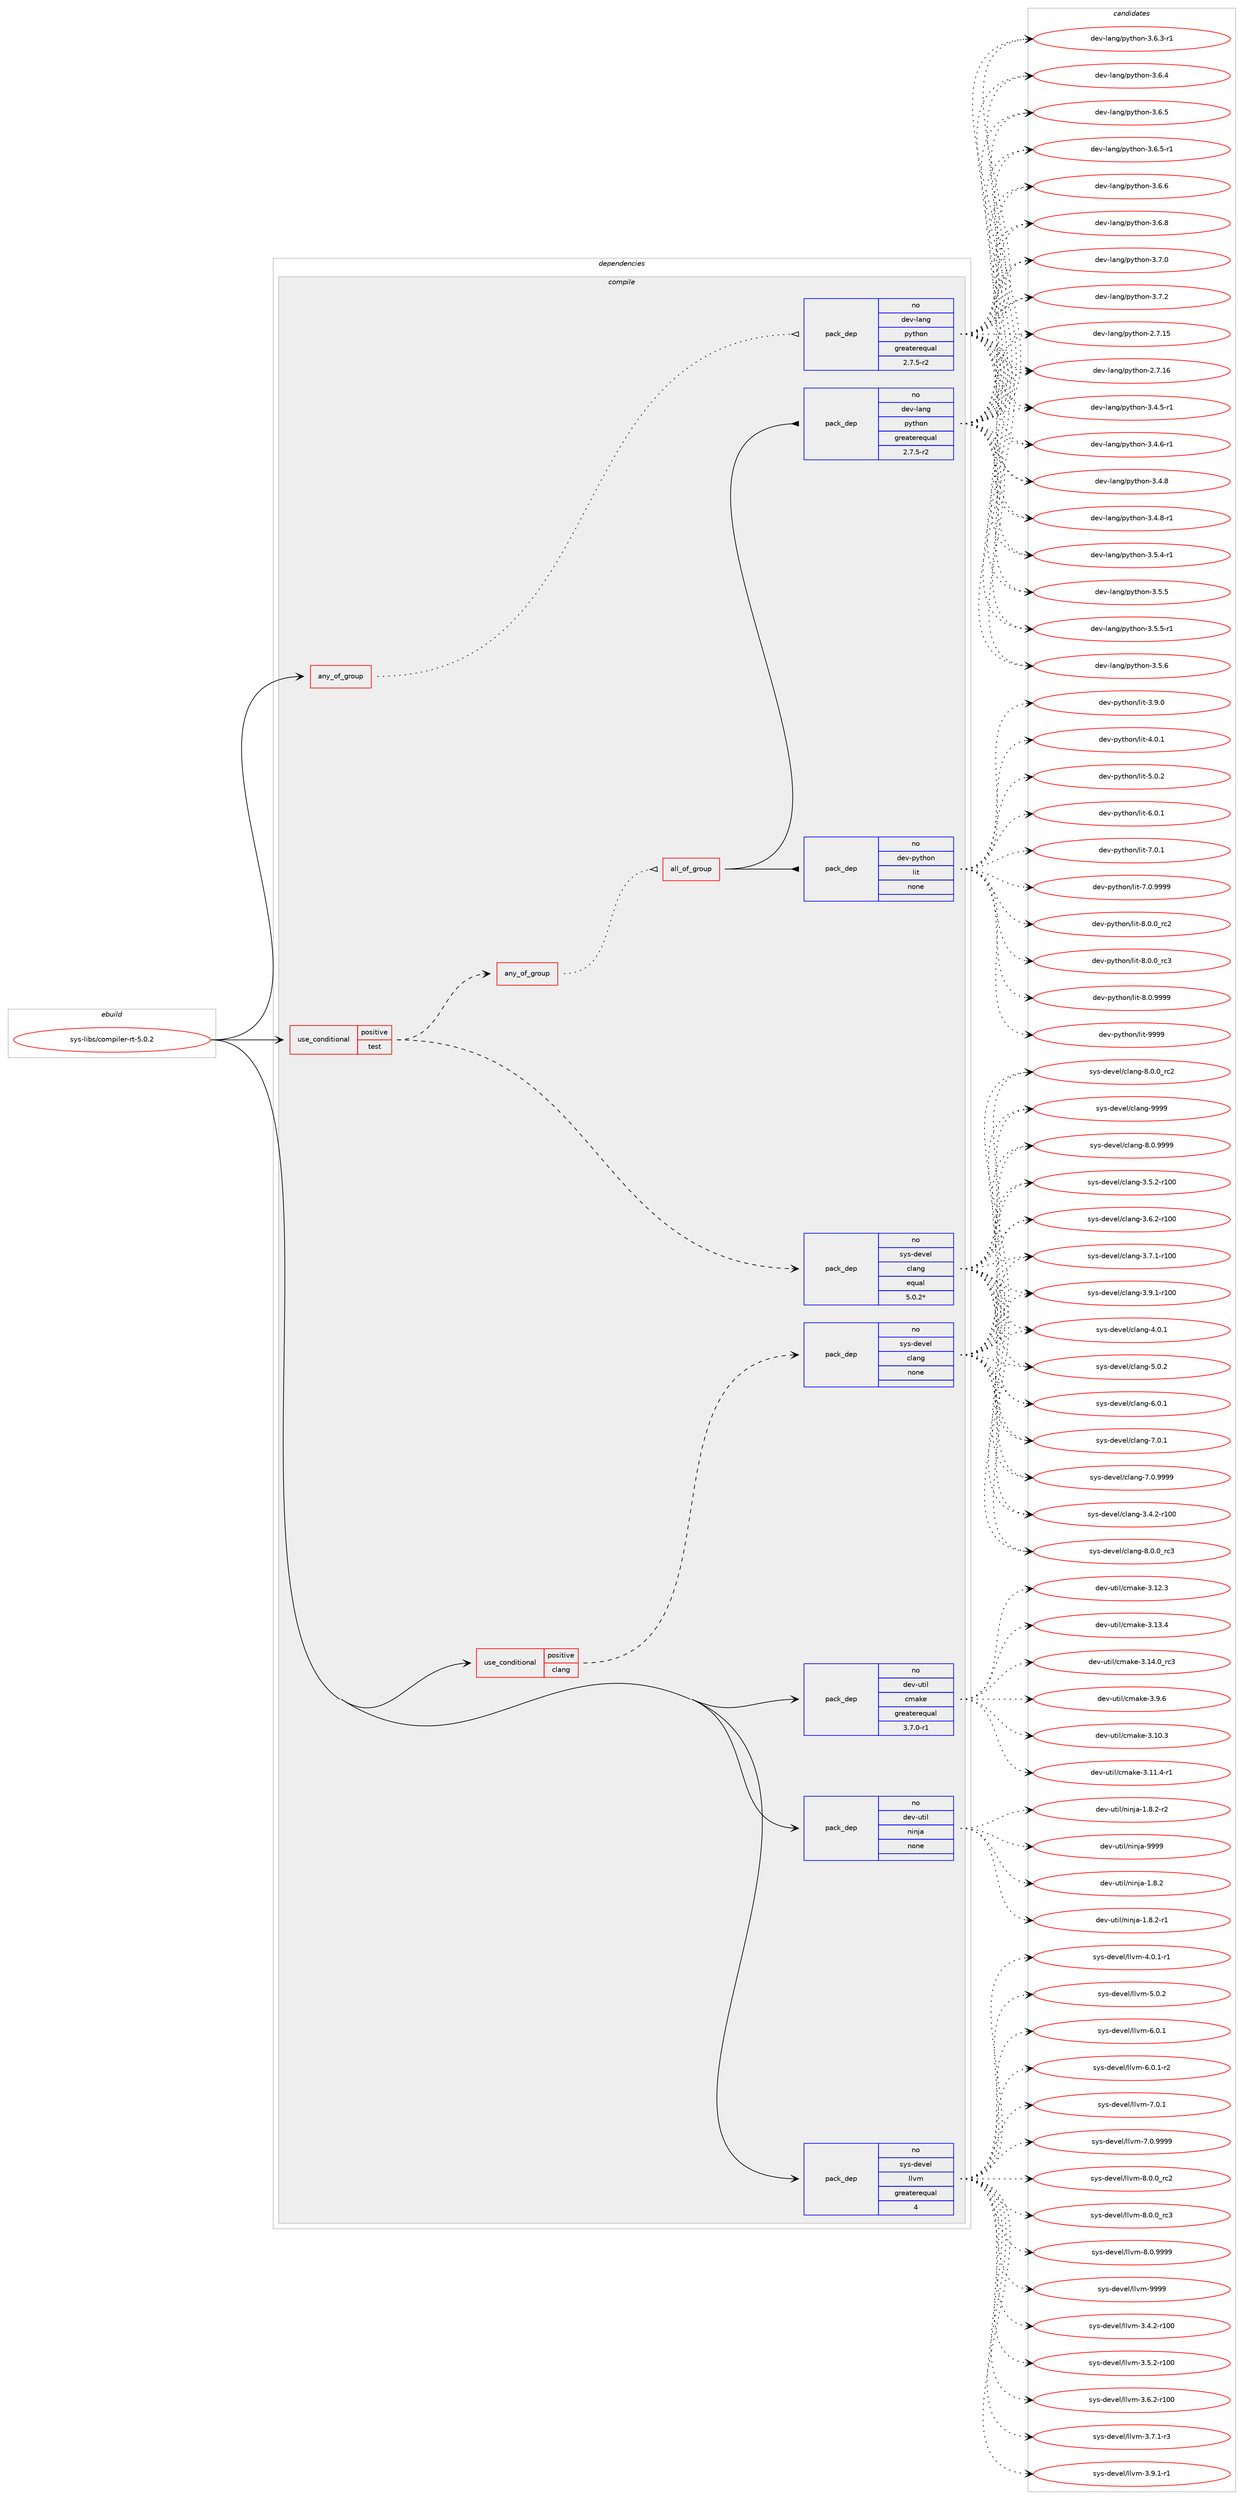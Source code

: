digraph prolog {

# *************
# Graph options
# *************

newrank=true;
concentrate=true;
compound=true;
graph [rankdir=LR,fontname=Helvetica,fontsize=10,ranksep=1.5];#, ranksep=2.5, nodesep=0.2];
edge  [arrowhead=vee];
node  [fontname=Helvetica,fontsize=10];

# **********
# The ebuild
# **********

subgraph cluster_leftcol {
color=gray;
rank=same;
label=<<i>ebuild</i>>;
id [label="sys-libs/compiler-rt-5.0.2", color=red, width=4, href="../sys-libs/compiler-rt-5.0.2.svg"];
}

# ****************
# The dependencies
# ****************

subgraph cluster_midcol {
color=gray;
label=<<i>dependencies</i>>;
subgraph cluster_compile {
fillcolor="#eeeeee";
style=filled;
label=<<i>compile</i>>;
subgraph any27610 {
dependency1736306 [label=<<TABLE BORDER="0" CELLBORDER="1" CELLSPACING="0" CELLPADDING="4"><TR><TD CELLPADDING="10">any_of_group</TD></TR></TABLE>>, shape=none, color=red];subgraph pack1246339 {
dependency1736307 [label=<<TABLE BORDER="0" CELLBORDER="1" CELLSPACING="0" CELLPADDING="4" WIDTH="220"><TR><TD ROWSPAN="6" CELLPADDING="30">pack_dep</TD></TR><TR><TD WIDTH="110">no</TD></TR><TR><TD>dev-lang</TD></TR><TR><TD>python</TD></TR><TR><TD>greaterequal</TD></TR><TR><TD>2.7.5-r2</TD></TR></TABLE>>, shape=none, color=blue];
}
dependency1736306:e -> dependency1736307:w [weight=20,style="dotted",arrowhead="oinv"];
}
id:e -> dependency1736306:w [weight=20,style="solid",arrowhead="vee"];
subgraph cond461439 {
dependency1736308 [label=<<TABLE BORDER="0" CELLBORDER="1" CELLSPACING="0" CELLPADDING="4"><TR><TD ROWSPAN="3" CELLPADDING="10">use_conditional</TD></TR><TR><TD>positive</TD></TR><TR><TD>clang</TD></TR></TABLE>>, shape=none, color=red];
subgraph pack1246340 {
dependency1736309 [label=<<TABLE BORDER="0" CELLBORDER="1" CELLSPACING="0" CELLPADDING="4" WIDTH="220"><TR><TD ROWSPAN="6" CELLPADDING="30">pack_dep</TD></TR><TR><TD WIDTH="110">no</TD></TR><TR><TD>sys-devel</TD></TR><TR><TD>clang</TD></TR><TR><TD>none</TD></TR><TR><TD></TD></TR></TABLE>>, shape=none, color=blue];
}
dependency1736308:e -> dependency1736309:w [weight=20,style="dashed",arrowhead="vee"];
}
id:e -> dependency1736308:w [weight=20,style="solid",arrowhead="vee"];
subgraph cond461440 {
dependency1736310 [label=<<TABLE BORDER="0" CELLBORDER="1" CELLSPACING="0" CELLPADDING="4"><TR><TD ROWSPAN="3" CELLPADDING="10">use_conditional</TD></TR><TR><TD>positive</TD></TR><TR><TD>test</TD></TR></TABLE>>, shape=none, color=red];
subgraph any27611 {
dependency1736311 [label=<<TABLE BORDER="0" CELLBORDER="1" CELLSPACING="0" CELLPADDING="4"><TR><TD CELLPADDING="10">any_of_group</TD></TR></TABLE>>, shape=none, color=red];subgraph all921 {
dependency1736312 [label=<<TABLE BORDER="0" CELLBORDER="1" CELLSPACING="0" CELLPADDING="4"><TR><TD CELLPADDING="10">all_of_group</TD></TR></TABLE>>, shape=none, color=red];subgraph pack1246341 {
dependency1736313 [label=<<TABLE BORDER="0" CELLBORDER="1" CELLSPACING="0" CELLPADDING="4" WIDTH="220"><TR><TD ROWSPAN="6" CELLPADDING="30">pack_dep</TD></TR><TR><TD WIDTH="110">no</TD></TR><TR><TD>dev-lang</TD></TR><TR><TD>python</TD></TR><TR><TD>greaterequal</TD></TR><TR><TD>2.7.5-r2</TD></TR></TABLE>>, shape=none, color=blue];
}
dependency1736312:e -> dependency1736313:w [weight=20,style="solid",arrowhead="inv"];
subgraph pack1246342 {
dependency1736314 [label=<<TABLE BORDER="0" CELLBORDER="1" CELLSPACING="0" CELLPADDING="4" WIDTH="220"><TR><TD ROWSPAN="6" CELLPADDING="30">pack_dep</TD></TR><TR><TD WIDTH="110">no</TD></TR><TR><TD>dev-python</TD></TR><TR><TD>lit</TD></TR><TR><TD>none</TD></TR><TR><TD></TD></TR></TABLE>>, shape=none, color=blue];
}
dependency1736312:e -> dependency1736314:w [weight=20,style="solid",arrowhead="inv"];
}
dependency1736311:e -> dependency1736312:w [weight=20,style="dotted",arrowhead="oinv"];
}
dependency1736310:e -> dependency1736311:w [weight=20,style="dashed",arrowhead="vee"];
subgraph pack1246343 {
dependency1736315 [label=<<TABLE BORDER="0" CELLBORDER="1" CELLSPACING="0" CELLPADDING="4" WIDTH="220"><TR><TD ROWSPAN="6" CELLPADDING="30">pack_dep</TD></TR><TR><TD WIDTH="110">no</TD></TR><TR><TD>sys-devel</TD></TR><TR><TD>clang</TD></TR><TR><TD>equal</TD></TR><TR><TD>5.0.2*</TD></TR></TABLE>>, shape=none, color=blue];
}
dependency1736310:e -> dependency1736315:w [weight=20,style="dashed",arrowhead="vee"];
}
id:e -> dependency1736310:w [weight=20,style="solid",arrowhead="vee"];
subgraph pack1246344 {
dependency1736316 [label=<<TABLE BORDER="0" CELLBORDER="1" CELLSPACING="0" CELLPADDING="4" WIDTH="220"><TR><TD ROWSPAN="6" CELLPADDING="30">pack_dep</TD></TR><TR><TD WIDTH="110">no</TD></TR><TR><TD>dev-util</TD></TR><TR><TD>cmake</TD></TR><TR><TD>greaterequal</TD></TR><TR><TD>3.7.0-r1</TD></TR></TABLE>>, shape=none, color=blue];
}
id:e -> dependency1736316:w [weight=20,style="solid",arrowhead="vee"];
subgraph pack1246345 {
dependency1736317 [label=<<TABLE BORDER="0" CELLBORDER="1" CELLSPACING="0" CELLPADDING="4" WIDTH="220"><TR><TD ROWSPAN="6" CELLPADDING="30">pack_dep</TD></TR><TR><TD WIDTH="110">no</TD></TR><TR><TD>dev-util</TD></TR><TR><TD>ninja</TD></TR><TR><TD>none</TD></TR><TR><TD></TD></TR></TABLE>>, shape=none, color=blue];
}
id:e -> dependency1736317:w [weight=20,style="solid",arrowhead="vee"];
subgraph pack1246346 {
dependency1736318 [label=<<TABLE BORDER="0" CELLBORDER="1" CELLSPACING="0" CELLPADDING="4" WIDTH="220"><TR><TD ROWSPAN="6" CELLPADDING="30">pack_dep</TD></TR><TR><TD WIDTH="110">no</TD></TR><TR><TD>sys-devel</TD></TR><TR><TD>llvm</TD></TR><TR><TD>greaterequal</TD></TR><TR><TD>4</TD></TR></TABLE>>, shape=none, color=blue];
}
id:e -> dependency1736318:w [weight=20,style="solid",arrowhead="vee"];
}
subgraph cluster_compileandrun {
fillcolor="#eeeeee";
style=filled;
label=<<i>compile and run</i>>;
}
subgraph cluster_run {
fillcolor="#eeeeee";
style=filled;
label=<<i>run</i>>;
}
}

# **************
# The candidates
# **************

subgraph cluster_choices {
rank=same;
color=gray;
label=<<i>candidates</i>>;

subgraph choice1246339 {
color=black;
nodesep=1;
choice10010111845108971101034711212111610411111045504655464953 [label="dev-lang/python-2.7.15", color=red, width=4,href="../dev-lang/python-2.7.15.svg"];
choice10010111845108971101034711212111610411111045504655464954 [label="dev-lang/python-2.7.16", color=red, width=4,href="../dev-lang/python-2.7.16.svg"];
choice1001011184510897110103471121211161041111104551465246534511449 [label="dev-lang/python-3.4.5-r1", color=red, width=4,href="../dev-lang/python-3.4.5-r1.svg"];
choice1001011184510897110103471121211161041111104551465246544511449 [label="dev-lang/python-3.4.6-r1", color=red, width=4,href="../dev-lang/python-3.4.6-r1.svg"];
choice100101118451089711010347112121116104111110455146524656 [label="dev-lang/python-3.4.8", color=red, width=4,href="../dev-lang/python-3.4.8.svg"];
choice1001011184510897110103471121211161041111104551465246564511449 [label="dev-lang/python-3.4.8-r1", color=red, width=4,href="../dev-lang/python-3.4.8-r1.svg"];
choice1001011184510897110103471121211161041111104551465346524511449 [label="dev-lang/python-3.5.4-r1", color=red, width=4,href="../dev-lang/python-3.5.4-r1.svg"];
choice100101118451089711010347112121116104111110455146534653 [label="dev-lang/python-3.5.5", color=red, width=4,href="../dev-lang/python-3.5.5.svg"];
choice1001011184510897110103471121211161041111104551465346534511449 [label="dev-lang/python-3.5.5-r1", color=red, width=4,href="../dev-lang/python-3.5.5-r1.svg"];
choice100101118451089711010347112121116104111110455146534654 [label="dev-lang/python-3.5.6", color=red, width=4,href="../dev-lang/python-3.5.6.svg"];
choice1001011184510897110103471121211161041111104551465446514511449 [label="dev-lang/python-3.6.3-r1", color=red, width=4,href="../dev-lang/python-3.6.3-r1.svg"];
choice100101118451089711010347112121116104111110455146544652 [label="dev-lang/python-3.6.4", color=red, width=4,href="../dev-lang/python-3.6.4.svg"];
choice100101118451089711010347112121116104111110455146544653 [label="dev-lang/python-3.6.5", color=red, width=4,href="../dev-lang/python-3.6.5.svg"];
choice1001011184510897110103471121211161041111104551465446534511449 [label="dev-lang/python-3.6.5-r1", color=red, width=4,href="../dev-lang/python-3.6.5-r1.svg"];
choice100101118451089711010347112121116104111110455146544654 [label="dev-lang/python-3.6.6", color=red, width=4,href="../dev-lang/python-3.6.6.svg"];
choice100101118451089711010347112121116104111110455146544656 [label="dev-lang/python-3.6.8", color=red, width=4,href="../dev-lang/python-3.6.8.svg"];
choice100101118451089711010347112121116104111110455146554648 [label="dev-lang/python-3.7.0", color=red, width=4,href="../dev-lang/python-3.7.0.svg"];
choice100101118451089711010347112121116104111110455146554650 [label="dev-lang/python-3.7.2", color=red, width=4,href="../dev-lang/python-3.7.2.svg"];
dependency1736307:e -> choice10010111845108971101034711212111610411111045504655464953:w [style=dotted,weight="100"];
dependency1736307:e -> choice10010111845108971101034711212111610411111045504655464954:w [style=dotted,weight="100"];
dependency1736307:e -> choice1001011184510897110103471121211161041111104551465246534511449:w [style=dotted,weight="100"];
dependency1736307:e -> choice1001011184510897110103471121211161041111104551465246544511449:w [style=dotted,weight="100"];
dependency1736307:e -> choice100101118451089711010347112121116104111110455146524656:w [style=dotted,weight="100"];
dependency1736307:e -> choice1001011184510897110103471121211161041111104551465246564511449:w [style=dotted,weight="100"];
dependency1736307:e -> choice1001011184510897110103471121211161041111104551465346524511449:w [style=dotted,weight="100"];
dependency1736307:e -> choice100101118451089711010347112121116104111110455146534653:w [style=dotted,weight="100"];
dependency1736307:e -> choice1001011184510897110103471121211161041111104551465346534511449:w [style=dotted,weight="100"];
dependency1736307:e -> choice100101118451089711010347112121116104111110455146534654:w [style=dotted,weight="100"];
dependency1736307:e -> choice1001011184510897110103471121211161041111104551465446514511449:w [style=dotted,weight="100"];
dependency1736307:e -> choice100101118451089711010347112121116104111110455146544652:w [style=dotted,weight="100"];
dependency1736307:e -> choice100101118451089711010347112121116104111110455146544653:w [style=dotted,weight="100"];
dependency1736307:e -> choice1001011184510897110103471121211161041111104551465446534511449:w [style=dotted,weight="100"];
dependency1736307:e -> choice100101118451089711010347112121116104111110455146544654:w [style=dotted,weight="100"];
dependency1736307:e -> choice100101118451089711010347112121116104111110455146544656:w [style=dotted,weight="100"];
dependency1736307:e -> choice100101118451089711010347112121116104111110455146554648:w [style=dotted,weight="100"];
dependency1736307:e -> choice100101118451089711010347112121116104111110455146554650:w [style=dotted,weight="100"];
}
subgraph choice1246340 {
color=black;
nodesep=1;
choice1151211154510010111810110847991089711010345514652465045114494848 [label="sys-devel/clang-3.4.2-r100", color=red, width=4,href="../sys-devel/clang-3.4.2-r100.svg"];
choice1151211154510010111810110847991089711010345514653465045114494848 [label="sys-devel/clang-3.5.2-r100", color=red, width=4,href="../sys-devel/clang-3.5.2-r100.svg"];
choice1151211154510010111810110847991089711010345514654465045114494848 [label="sys-devel/clang-3.6.2-r100", color=red, width=4,href="../sys-devel/clang-3.6.2-r100.svg"];
choice1151211154510010111810110847991089711010345514655464945114494848 [label="sys-devel/clang-3.7.1-r100", color=red, width=4,href="../sys-devel/clang-3.7.1-r100.svg"];
choice1151211154510010111810110847991089711010345514657464945114494848 [label="sys-devel/clang-3.9.1-r100", color=red, width=4,href="../sys-devel/clang-3.9.1-r100.svg"];
choice11512111545100101118101108479910897110103455246484649 [label="sys-devel/clang-4.0.1", color=red, width=4,href="../sys-devel/clang-4.0.1.svg"];
choice11512111545100101118101108479910897110103455346484650 [label="sys-devel/clang-5.0.2", color=red, width=4,href="../sys-devel/clang-5.0.2.svg"];
choice11512111545100101118101108479910897110103455446484649 [label="sys-devel/clang-6.0.1", color=red, width=4,href="../sys-devel/clang-6.0.1.svg"];
choice11512111545100101118101108479910897110103455546484649 [label="sys-devel/clang-7.0.1", color=red, width=4,href="../sys-devel/clang-7.0.1.svg"];
choice11512111545100101118101108479910897110103455546484657575757 [label="sys-devel/clang-7.0.9999", color=red, width=4,href="../sys-devel/clang-7.0.9999.svg"];
choice11512111545100101118101108479910897110103455646484648951149950 [label="sys-devel/clang-8.0.0_rc2", color=red, width=4,href="../sys-devel/clang-8.0.0_rc2.svg"];
choice11512111545100101118101108479910897110103455646484648951149951 [label="sys-devel/clang-8.0.0_rc3", color=red, width=4,href="../sys-devel/clang-8.0.0_rc3.svg"];
choice11512111545100101118101108479910897110103455646484657575757 [label="sys-devel/clang-8.0.9999", color=red, width=4,href="../sys-devel/clang-8.0.9999.svg"];
choice115121115451001011181011084799108971101034557575757 [label="sys-devel/clang-9999", color=red, width=4,href="../sys-devel/clang-9999.svg"];
dependency1736309:e -> choice1151211154510010111810110847991089711010345514652465045114494848:w [style=dotted,weight="100"];
dependency1736309:e -> choice1151211154510010111810110847991089711010345514653465045114494848:w [style=dotted,weight="100"];
dependency1736309:e -> choice1151211154510010111810110847991089711010345514654465045114494848:w [style=dotted,weight="100"];
dependency1736309:e -> choice1151211154510010111810110847991089711010345514655464945114494848:w [style=dotted,weight="100"];
dependency1736309:e -> choice1151211154510010111810110847991089711010345514657464945114494848:w [style=dotted,weight="100"];
dependency1736309:e -> choice11512111545100101118101108479910897110103455246484649:w [style=dotted,weight="100"];
dependency1736309:e -> choice11512111545100101118101108479910897110103455346484650:w [style=dotted,weight="100"];
dependency1736309:e -> choice11512111545100101118101108479910897110103455446484649:w [style=dotted,weight="100"];
dependency1736309:e -> choice11512111545100101118101108479910897110103455546484649:w [style=dotted,weight="100"];
dependency1736309:e -> choice11512111545100101118101108479910897110103455546484657575757:w [style=dotted,weight="100"];
dependency1736309:e -> choice11512111545100101118101108479910897110103455646484648951149950:w [style=dotted,weight="100"];
dependency1736309:e -> choice11512111545100101118101108479910897110103455646484648951149951:w [style=dotted,weight="100"];
dependency1736309:e -> choice11512111545100101118101108479910897110103455646484657575757:w [style=dotted,weight="100"];
dependency1736309:e -> choice115121115451001011181011084799108971101034557575757:w [style=dotted,weight="100"];
}
subgraph choice1246341 {
color=black;
nodesep=1;
choice10010111845108971101034711212111610411111045504655464953 [label="dev-lang/python-2.7.15", color=red, width=4,href="../dev-lang/python-2.7.15.svg"];
choice10010111845108971101034711212111610411111045504655464954 [label="dev-lang/python-2.7.16", color=red, width=4,href="../dev-lang/python-2.7.16.svg"];
choice1001011184510897110103471121211161041111104551465246534511449 [label="dev-lang/python-3.4.5-r1", color=red, width=4,href="../dev-lang/python-3.4.5-r1.svg"];
choice1001011184510897110103471121211161041111104551465246544511449 [label="dev-lang/python-3.4.6-r1", color=red, width=4,href="../dev-lang/python-3.4.6-r1.svg"];
choice100101118451089711010347112121116104111110455146524656 [label="dev-lang/python-3.4.8", color=red, width=4,href="../dev-lang/python-3.4.8.svg"];
choice1001011184510897110103471121211161041111104551465246564511449 [label="dev-lang/python-3.4.8-r1", color=red, width=4,href="../dev-lang/python-3.4.8-r1.svg"];
choice1001011184510897110103471121211161041111104551465346524511449 [label="dev-lang/python-3.5.4-r1", color=red, width=4,href="../dev-lang/python-3.5.4-r1.svg"];
choice100101118451089711010347112121116104111110455146534653 [label="dev-lang/python-3.5.5", color=red, width=4,href="../dev-lang/python-3.5.5.svg"];
choice1001011184510897110103471121211161041111104551465346534511449 [label="dev-lang/python-3.5.5-r1", color=red, width=4,href="../dev-lang/python-3.5.5-r1.svg"];
choice100101118451089711010347112121116104111110455146534654 [label="dev-lang/python-3.5.6", color=red, width=4,href="../dev-lang/python-3.5.6.svg"];
choice1001011184510897110103471121211161041111104551465446514511449 [label="dev-lang/python-3.6.3-r1", color=red, width=4,href="../dev-lang/python-3.6.3-r1.svg"];
choice100101118451089711010347112121116104111110455146544652 [label="dev-lang/python-3.6.4", color=red, width=4,href="../dev-lang/python-3.6.4.svg"];
choice100101118451089711010347112121116104111110455146544653 [label="dev-lang/python-3.6.5", color=red, width=4,href="../dev-lang/python-3.6.5.svg"];
choice1001011184510897110103471121211161041111104551465446534511449 [label="dev-lang/python-3.6.5-r1", color=red, width=4,href="../dev-lang/python-3.6.5-r1.svg"];
choice100101118451089711010347112121116104111110455146544654 [label="dev-lang/python-3.6.6", color=red, width=4,href="../dev-lang/python-3.6.6.svg"];
choice100101118451089711010347112121116104111110455146544656 [label="dev-lang/python-3.6.8", color=red, width=4,href="../dev-lang/python-3.6.8.svg"];
choice100101118451089711010347112121116104111110455146554648 [label="dev-lang/python-3.7.0", color=red, width=4,href="../dev-lang/python-3.7.0.svg"];
choice100101118451089711010347112121116104111110455146554650 [label="dev-lang/python-3.7.2", color=red, width=4,href="../dev-lang/python-3.7.2.svg"];
dependency1736313:e -> choice10010111845108971101034711212111610411111045504655464953:w [style=dotted,weight="100"];
dependency1736313:e -> choice10010111845108971101034711212111610411111045504655464954:w [style=dotted,weight="100"];
dependency1736313:e -> choice1001011184510897110103471121211161041111104551465246534511449:w [style=dotted,weight="100"];
dependency1736313:e -> choice1001011184510897110103471121211161041111104551465246544511449:w [style=dotted,weight="100"];
dependency1736313:e -> choice100101118451089711010347112121116104111110455146524656:w [style=dotted,weight="100"];
dependency1736313:e -> choice1001011184510897110103471121211161041111104551465246564511449:w [style=dotted,weight="100"];
dependency1736313:e -> choice1001011184510897110103471121211161041111104551465346524511449:w [style=dotted,weight="100"];
dependency1736313:e -> choice100101118451089711010347112121116104111110455146534653:w [style=dotted,weight="100"];
dependency1736313:e -> choice1001011184510897110103471121211161041111104551465346534511449:w [style=dotted,weight="100"];
dependency1736313:e -> choice100101118451089711010347112121116104111110455146534654:w [style=dotted,weight="100"];
dependency1736313:e -> choice1001011184510897110103471121211161041111104551465446514511449:w [style=dotted,weight="100"];
dependency1736313:e -> choice100101118451089711010347112121116104111110455146544652:w [style=dotted,weight="100"];
dependency1736313:e -> choice100101118451089711010347112121116104111110455146544653:w [style=dotted,weight="100"];
dependency1736313:e -> choice1001011184510897110103471121211161041111104551465446534511449:w [style=dotted,weight="100"];
dependency1736313:e -> choice100101118451089711010347112121116104111110455146544654:w [style=dotted,weight="100"];
dependency1736313:e -> choice100101118451089711010347112121116104111110455146544656:w [style=dotted,weight="100"];
dependency1736313:e -> choice100101118451089711010347112121116104111110455146554648:w [style=dotted,weight="100"];
dependency1736313:e -> choice100101118451089711010347112121116104111110455146554650:w [style=dotted,weight="100"];
}
subgraph choice1246342 {
color=black;
nodesep=1;
choice1001011184511212111610411111047108105116455146574648 [label="dev-python/lit-3.9.0", color=red, width=4,href="../dev-python/lit-3.9.0.svg"];
choice1001011184511212111610411111047108105116455246484649 [label="dev-python/lit-4.0.1", color=red, width=4,href="../dev-python/lit-4.0.1.svg"];
choice1001011184511212111610411111047108105116455346484650 [label="dev-python/lit-5.0.2", color=red, width=4,href="../dev-python/lit-5.0.2.svg"];
choice1001011184511212111610411111047108105116455446484649 [label="dev-python/lit-6.0.1", color=red, width=4,href="../dev-python/lit-6.0.1.svg"];
choice1001011184511212111610411111047108105116455546484649 [label="dev-python/lit-7.0.1", color=red, width=4,href="../dev-python/lit-7.0.1.svg"];
choice1001011184511212111610411111047108105116455546484657575757 [label="dev-python/lit-7.0.9999", color=red, width=4,href="../dev-python/lit-7.0.9999.svg"];
choice1001011184511212111610411111047108105116455646484648951149950 [label="dev-python/lit-8.0.0_rc2", color=red, width=4,href="../dev-python/lit-8.0.0_rc2.svg"];
choice1001011184511212111610411111047108105116455646484648951149951 [label="dev-python/lit-8.0.0_rc3", color=red, width=4,href="../dev-python/lit-8.0.0_rc3.svg"];
choice1001011184511212111610411111047108105116455646484657575757 [label="dev-python/lit-8.0.9999", color=red, width=4,href="../dev-python/lit-8.0.9999.svg"];
choice10010111845112121116104111110471081051164557575757 [label="dev-python/lit-9999", color=red, width=4,href="../dev-python/lit-9999.svg"];
dependency1736314:e -> choice1001011184511212111610411111047108105116455146574648:w [style=dotted,weight="100"];
dependency1736314:e -> choice1001011184511212111610411111047108105116455246484649:w [style=dotted,weight="100"];
dependency1736314:e -> choice1001011184511212111610411111047108105116455346484650:w [style=dotted,weight="100"];
dependency1736314:e -> choice1001011184511212111610411111047108105116455446484649:w [style=dotted,weight="100"];
dependency1736314:e -> choice1001011184511212111610411111047108105116455546484649:w [style=dotted,weight="100"];
dependency1736314:e -> choice1001011184511212111610411111047108105116455546484657575757:w [style=dotted,weight="100"];
dependency1736314:e -> choice1001011184511212111610411111047108105116455646484648951149950:w [style=dotted,weight="100"];
dependency1736314:e -> choice1001011184511212111610411111047108105116455646484648951149951:w [style=dotted,weight="100"];
dependency1736314:e -> choice1001011184511212111610411111047108105116455646484657575757:w [style=dotted,weight="100"];
dependency1736314:e -> choice10010111845112121116104111110471081051164557575757:w [style=dotted,weight="100"];
}
subgraph choice1246343 {
color=black;
nodesep=1;
choice1151211154510010111810110847991089711010345514652465045114494848 [label="sys-devel/clang-3.4.2-r100", color=red, width=4,href="../sys-devel/clang-3.4.2-r100.svg"];
choice1151211154510010111810110847991089711010345514653465045114494848 [label="sys-devel/clang-3.5.2-r100", color=red, width=4,href="../sys-devel/clang-3.5.2-r100.svg"];
choice1151211154510010111810110847991089711010345514654465045114494848 [label="sys-devel/clang-3.6.2-r100", color=red, width=4,href="../sys-devel/clang-3.6.2-r100.svg"];
choice1151211154510010111810110847991089711010345514655464945114494848 [label="sys-devel/clang-3.7.1-r100", color=red, width=4,href="../sys-devel/clang-3.7.1-r100.svg"];
choice1151211154510010111810110847991089711010345514657464945114494848 [label="sys-devel/clang-3.9.1-r100", color=red, width=4,href="../sys-devel/clang-3.9.1-r100.svg"];
choice11512111545100101118101108479910897110103455246484649 [label="sys-devel/clang-4.0.1", color=red, width=4,href="../sys-devel/clang-4.0.1.svg"];
choice11512111545100101118101108479910897110103455346484650 [label="sys-devel/clang-5.0.2", color=red, width=4,href="../sys-devel/clang-5.0.2.svg"];
choice11512111545100101118101108479910897110103455446484649 [label="sys-devel/clang-6.0.1", color=red, width=4,href="../sys-devel/clang-6.0.1.svg"];
choice11512111545100101118101108479910897110103455546484649 [label="sys-devel/clang-7.0.1", color=red, width=4,href="../sys-devel/clang-7.0.1.svg"];
choice11512111545100101118101108479910897110103455546484657575757 [label="sys-devel/clang-7.0.9999", color=red, width=4,href="../sys-devel/clang-7.0.9999.svg"];
choice11512111545100101118101108479910897110103455646484648951149950 [label="sys-devel/clang-8.0.0_rc2", color=red, width=4,href="../sys-devel/clang-8.0.0_rc2.svg"];
choice11512111545100101118101108479910897110103455646484648951149951 [label="sys-devel/clang-8.0.0_rc3", color=red, width=4,href="../sys-devel/clang-8.0.0_rc3.svg"];
choice11512111545100101118101108479910897110103455646484657575757 [label="sys-devel/clang-8.0.9999", color=red, width=4,href="../sys-devel/clang-8.0.9999.svg"];
choice115121115451001011181011084799108971101034557575757 [label="sys-devel/clang-9999", color=red, width=4,href="../sys-devel/clang-9999.svg"];
dependency1736315:e -> choice1151211154510010111810110847991089711010345514652465045114494848:w [style=dotted,weight="100"];
dependency1736315:e -> choice1151211154510010111810110847991089711010345514653465045114494848:w [style=dotted,weight="100"];
dependency1736315:e -> choice1151211154510010111810110847991089711010345514654465045114494848:w [style=dotted,weight="100"];
dependency1736315:e -> choice1151211154510010111810110847991089711010345514655464945114494848:w [style=dotted,weight="100"];
dependency1736315:e -> choice1151211154510010111810110847991089711010345514657464945114494848:w [style=dotted,weight="100"];
dependency1736315:e -> choice11512111545100101118101108479910897110103455246484649:w [style=dotted,weight="100"];
dependency1736315:e -> choice11512111545100101118101108479910897110103455346484650:w [style=dotted,weight="100"];
dependency1736315:e -> choice11512111545100101118101108479910897110103455446484649:w [style=dotted,weight="100"];
dependency1736315:e -> choice11512111545100101118101108479910897110103455546484649:w [style=dotted,weight="100"];
dependency1736315:e -> choice11512111545100101118101108479910897110103455546484657575757:w [style=dotted,weight="100"];
dependency1736315:e -> choice11512111545100101118101108479910897110103455646484648951149950:w [style=dotted,weight="100"];
dependency1736315:e -> choice11512111545100101118101108479910897110103455646484648951149951:w [style=dotted,weight="100"];
dependency1736315:e -> choice11512111545100101118101108479910897110103455646484657575757:w [style=dotted,weight="100"];
dependency1736315:e -> choice115121115451001011181011084799108971101034557575757:w [style=dotted,weight="100"];
}
subgraph choice1246344 {
color=black;
nodesep=1;
choice1001011184511711610510847991099710710145514649484651 [label="dev-util/cmake-3.10.3", color=red, width=4,href="../dev-util/cmake-3.10.3.svg"];
choice10010111845117116105108479910997107101455146494946524511449 [label="dev-util/cmake-3.11.4-r1", color=red, width=4,href="../dev-util/cmake-3.11.4-r1.svg"];
choice1001011184511711610510847991099710710145514649504651 [label="dev-util/cmake-3.12.3", color=red, width=4,href="../dev-util/cmake-3.12.3.svg"];
choice1001011184511711610510847991099710710145514649514652 [label="dev-util/cmake-3.13.4", color=red, width=4,href="../dev-util/cmake-3.13.4.svg"];
choice1001011184511711610510847991099710710145514649524648951149951 [label="dev-util/cmake-3.14.0_rc3", color=red, width=4,href="../dev-util/cmake-3.14.0_rc3.svg"];
choice10010111845117116105108479910997107101455146574654 [label="dev-util/cmake-3.9.6", color=red, width=4,href="../dev-util/cmake-3.9.6.svg"];
dependency1736316:e -> choice1001011184511711610510847991099710710145514649484651:w [style=dotted,weight="100"];
dependency1736316:e -> choice10010111845117116105108479910997107101455146494946524511449:w [style=dotted,weight="100"];
dependency1736316:e -> choice1001011184511711610510847991099710710145514649504651:w [style=dotted,weight="100"];
dependency1736316:e -> choice1001011184511711610510847991099710710145514649514652:w [style=dotted,weight="100"];
dependency1736316:e -> choice1001011184511711610510847991099710710145514649524648951149951:w [style=dotted,weight="100"];
dependency1736316:e -> choice10010111845117116105108479910997107101455146574654:w [style=dotted,weight="100"];
}
subgraph choice1246345 {
color=black;
nodesep=1;
choice100101118451171161051084711010511010697454946564650 [label="dev-util/ninja-1.8.2", color=red, width=4,href="../dev-util/ninja-1.8.2.svg"];
choice1001011184511711610510847110105110106974549465646504511449 [label="dev-util/ninja-1.8.2-r1", color=red, width=4,href="../dev-util/ninja-1.8.2-r1.svg"];
choice1001011184511711610510847110105110106974549465646504511450 [label="dev-util/ninja-1.8.2-r2", color=red, width=4,href="../dev-util/ninja-1.8.2-r2.svg"];
choice1001011184511711610510847110105110106974557575757 [label="dev-util/ninja-9999", color=red, width=4,href="../dev-util/ninja-9999.svg"];
dependency1736317:e -> choice100101118451171161051084711010511010697454946564650:w [style=dotted,weight="100"];
dependency1736317:e -> choice1001011184511711610510847110105110106974549465646504511449:w [style=dotted,weight="100"];
dependency1736317:e -> choice1001011184511711610510847110105110106974549465646504511450:w [style=dotted,weight="100"];
dependency1736317:e -> choice1001011184511711610510847110105110106974557575757:w [style=dotted,weight="100"];
}
subgraph choice1246346 {
color=black;
nodesep=1;
choice115121115451001011181011084710810811810945514652465045114494848 [label="sys-devel/llvm-3.4.2-r100", color=red, width=4,href="../sys-devel/llvm-3.4.2-r100.svg"];
choice115121115451001011181011084710810811810945514653465045114494848 [label="sys-devel/llvm-3.5.2-r100", color=red, width=4,href="../sys-devel/llvm-3.5.2-r100.svg"];
choice115121115451001011181011084710810811810945514654465045114494848 [label="sys-devel/llvm-3.6.2-r100", color=red, width=4,href="../sys-devel/llvm-3.6.2-r100.svg"];
choice11512111545100101118101108471081081181094551465546494511451 [label="sys-devel/llvm-3.7.1-r3", color=red, width=4,href="../sys-devel/llvm-3.7.1-r3.svg"];
choice11512111545100101118101108471081081181094551465746494511449 [label="sys-devel/llvm-3.9.1-r1", color=red, width=4,href="../sys-devel/llvm-3.9.1-r1.svg"];
choice11512111545100101118101108471081081181094552464846494511449 [label="sys-devel/llvm-4.0.1-r1", color=red, width=4,href="../sys-devel/llvm-4.0.1-r1.svg"];
choice1151211154510010111810110847108108118109455346484650 [label="sys-devel/llvm-5.0.2", color=red, width=4,href="../sys-devel/llvm-5.0.2.svg"];
choice1151211154510010111810110847108108118109455446484649 [label="sys-devel/llvm-6.0.1", color=red, width=4,href="../sys-devel/llvm-6.0.1.svg"];
choice11512111545100101118101108471081081181094554464846494511450 [label="sys-devel/llvm-6.0.1-r2", color=red, width=4,href="../sys-devel/llvm-6.0.1-r2.svg"];
choice1151211154510010111810110847108108118109455546484649 [label="sys-devel/llvm-7.0.1", color=red, width=4,href="../sys-devel/llvm-7.0.1.svg"];
choice1151211154510010111810110847108108118109455546484657575757 [label="sys-devel/llvm-7.0.9999", color=red, width=4,href="../sys-devel/llvm-7.0.9999.svg"];
choice1151211154510010111810110847108108118109455646484648951149950 [label="sys-devel/llvm-8.0.0_rc2", color=red, width=4,href="../sys-devel/llvm-8.0.0_rc2.svg"];
choice1151211154510010111810110847108108118109455646484648951149951 [label="sys-devel/llvm-8.0.0_rc3", color=red, width=4,href="../sys-devel/llvm-8.0.0_rc3.svg"];
choice1151211154510010111810110847108108118109455646484657575757 [label="sys-devel/llvm-8.0.9999", color=red, width=4,href="../sys-devel/llvm-8.0.9999.svg"];
choice11512111545100101118101108471081081181094557575757 [label="sys-devel/llvm-9999", color=red, width=4,href="../sys-devel/llvm-9999.svg"];
dependency1736318:e -> choice115121115451001011181011084710810811810945514652465045114494848:w [style=dotted,weight="100"];
dependency1736318:e -> choice115121115451001011181011084710810811810945514653465045114494848:w [style=dotted,weight="100"];
dependency1736318:e -> choice115121115451001011181011084710810811810945514654465045114494848:w [style=dotted,weight="100"];
dependency1736318:e -> choice11512111545100101118101108471081081181094551465546494511451:w [style=dotted,weight="100"];
dependency1736318:e -> choice11512111545100101118101108471081081181094551465746494511449:w [style=dotted,weight="100"];
dependency1736318:e -> choice11512111545100101118101108471081081181094552464846494511449:w [style=dotted,weight="100"];
dependency1736318:e -> choice1151211154510010111810110847108108118109455346484650:w [style=dotted,weight="100"];
dependency1736318:e -> choice1151211154510010111810110847108108118109455446484649:w [style=dotted,weight="100"];
dependency1736318:e -> choice11512111545100101118101108471081081181094554464846494511450:w [style=dotted,weight="100"];
dependency1736318:e -> choice1151211154510010111810110847108108118109455546484649:w [style=dotted,weight="100"];
dependency1736318:e -> choice1151211154510010111810110847108108118109455546484657575757:w [style=dotted,weight="100"];
dependency1736318:e -> choice1151211154510010111810110847108108118109455646484648951149950:w [style=dotted,weight="100"];
dependency1736318:e -> choice1151211154510010111810110847108108118109455646484648951149951:w [style=dotted,weight="100"];
dependency1736318:e -> choice1151211154510010111810110847108108118109455646484657575757:w [style=dotted,weight="100"];
dependency1736318:e -> choice11512111545100101118101108471081081181094557575757:w [style=dotted,weight="100"];
}
}

}
